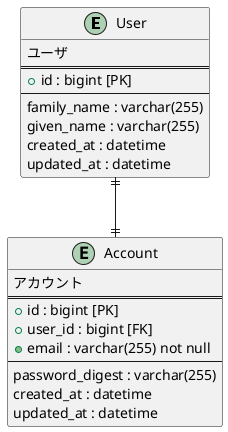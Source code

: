 @startuml

entity "User" as users {
  ユーザ
  ==
  + id : bigint [PK]
  --
  family_name : varchar(255)
  given_name : varchar(255)
  created_at : datetime
  updated_at : datetime
}

entity "Account" as accounts {
  アカウント
  ==
  + id : bigint [PK]
  + user_id : bigint [FK]
  + email : varchar(255) not null
  --
  password_digest : varchar(255)
  created_at : datetime
  updated_at : datetime
}

users ||--|| accounts

@enduml
